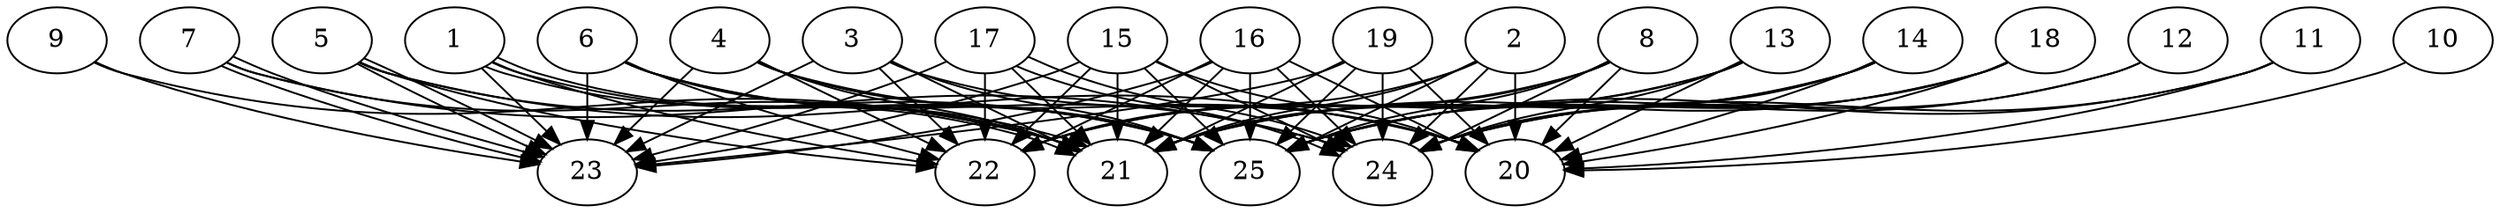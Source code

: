 // DAG automatically generated by daggen at Thu Oct  3 14:00:39 2019
// ./daggen --dot -n 25 --ccr 0.3 --fat 0.9 --regular 0.9 --density 0.9 --mindata 5242880 --maxdata 52428800 
digraph G {
  1 [size="33047893", alpha="0.11", expect_size="9914368"] 
  1 -> 21 [size ="9914368"]
  1 -> 21 [size ="9914368"]
  1 -> 22 [size ="9914368"]
  1 -> 23 [size ="9914368"]
  1 -> 25 [size ="9914368"]
  2 [size="46964053", alpha="0.19", expect_size="14089216"] 
  2 -> 20 [size ="14089216"]
  2 -> 21 [size ="14089216"]
  2 -> 22 [size ="14089216"]
  2 -> 24 [size ="14089216"]
  2 -> 25 [size ="14089216"]
  3 [size="89903787", alpha="0.03", expect_size="26971136"] 
  3 -> 20 [size ="26971136"]
  3 -> 21 [size ="26971136"]
  3 -> 22 [size ="26971136"]
  3 -> 23 [size ="26971136"]
  3 -> 25 [size ="26971136"]
  4 [size="90238293", alpha="0.20", expect_size="27071488"] 
  4 -> 20 [size ="27071488"]
  4 -> 21 [size ="27071488"]
  4 -> 22 [size ="27071488"]
  4 -> 23 [size ="27071488"]
  4 -> 25 [size ="27071488"]
  5 [size="90064213", alpha="0.03", expect_size="27019264"] 
  5 -> 20 [size ="27019264"]
  5 -> 22 [size ="27019264"]
  5 -> 23 [size ="27019264"]
  5 -> 23 [size ="27019264"]
  5 -> 25 [size ="27019264"]
  6 [size="133795840", alpha="0.04", expect_size="40138752"] 
  6 -> 21 [size ="40138752"]
  6 -> 22 [size ="40138752"]
  6 -> 23 [size ="40138752"]
  6 -> 24 [size ="40138752"]
  6 -> 25 [size ="40138752"]
  7 [size="49745920", alpha="0.13", expect_size="14923776"] 
  7 -> 21 [size ="14923776"]
  7 -> 23 [size ="14923776"]
  7 -> 23 [size ="14923776"]
  7 -> 24 [size ="14923776"]
  8 [size="48107520", alpha="0.03", expect_size="14432256"] 
  8 -> 20 [size ="14432256"]
  8 -> 21 [size ="14432256"]
  8 -> 22 [size ="14432256"]
  8 -> 24 [size ="14432256"]
  8 -> 25 [size ="14432256"]
  9 [size="40942933", alpha="0.01", expect_size="12282880"] 
  9 -> 21 [size ="12282880"]
  9 -> 23 [size ="12282880"]
  10 [size="77233493", alpha="0.19", expect_size="23170048"] 
  10 -> 20 [size ="23170048"]
  11 [size="63675733", alpha="0.10", expect_size="19102720"] 
  11 -> 20 [size ="19102720"]
  11 -> 24 [size ="19102720"]
  11 -> 25 [size ="19102720"]
  12 [size="147227307", alpha="0.14", expect_size="44168192"] 
  12 -> 24 [size ="44168192"]
  12 -> 25 [size ="44168192"]
  13 [size="142858240", alpha="0.00", expect_size="42857472"] 
  13 -> 20 [size ="42857472"]
  13 -> 21 [size ="42857472"]
  13 -> 22 [size ="42857472"]
  13 -> 24 [size ="42857472"]
  14 [size="163058347", alpha="0.08", expect_size="48917504"] 
  14 -> 20 [size ="48917504"]
  14 -> 21 [size ="48917504"]
  14 -> 24 [size ="48917504"]
  14 -> 25 [size ="48917504"]
  15 [size="162324480", alpha="0.00", expect_size="48697344"] 
  15 -> 20 [size ="48697344"]
  15 -> 21 [size ="48697344"]
  15 -> 22 [size ="48697344"]
  15 -> 23 [size ="48697344"]
  15 -> 24 [size ="48697344"]
  15 -> 25 [size ="48697344"]
  16 [size="30849707", alpha="0.10", expect_size="9254912"] 
  16 -> 20 [size ="9254912"]
  16 -> 21 [size ="9254912"]
  16 -> 22 [size ="9254912"]
  16 -> 23 [size ="9254912"]
  16 -> 24 [size ="9254912"]
  16 -> 25 [size ="9254912"]
  17 [size="64068267", alpha="0.09", expect_size="19220480"] 
  17 -> 21 [size ="19220480"]
  17 -> 22 [size ="19220480"]
  17 -> 23 [size ="19220480"]
  17 -> 24 [size ="19220480"]
  17 -> 24 [size ="19220480"]
  18 [size="166591147", alpha="0.19", expect_size="49977344"] 
  18 -> 20 [size ="49977344"]
  18 -> 21 [size ="49977344"]
  18 -> 24 [size ="49977344"]
  18 -> 25 [size ="49977344"]
  19 [size="30621013", alpha="0.09", expect_size="9186304"] 
  19 -> 20 [size ="9186304"]
  19 -> 21 [size ="9186304"]
  19 -> 23 [size ="9186304"]
  19 -> 24 [size ="9186304"]
  19 -> 25 [size ="9186304"]
  20 [size="40874667", alpha="0.20", expect_size="12262400"] 
  21 [size="35184640", alpha="0.12", expect_size="10555392"] 
  22 [size="110117547", alpha="0.09", expect_size="33035264"] 
  23 [size="64761173", alpha="0.15", expect_size="19428352"] 
  24 [size="65846613", alpha="0.10", expect_size="19753984"] 
  25 [size="131809280", alpha="0.14", expect_size="39542784"] 
}
